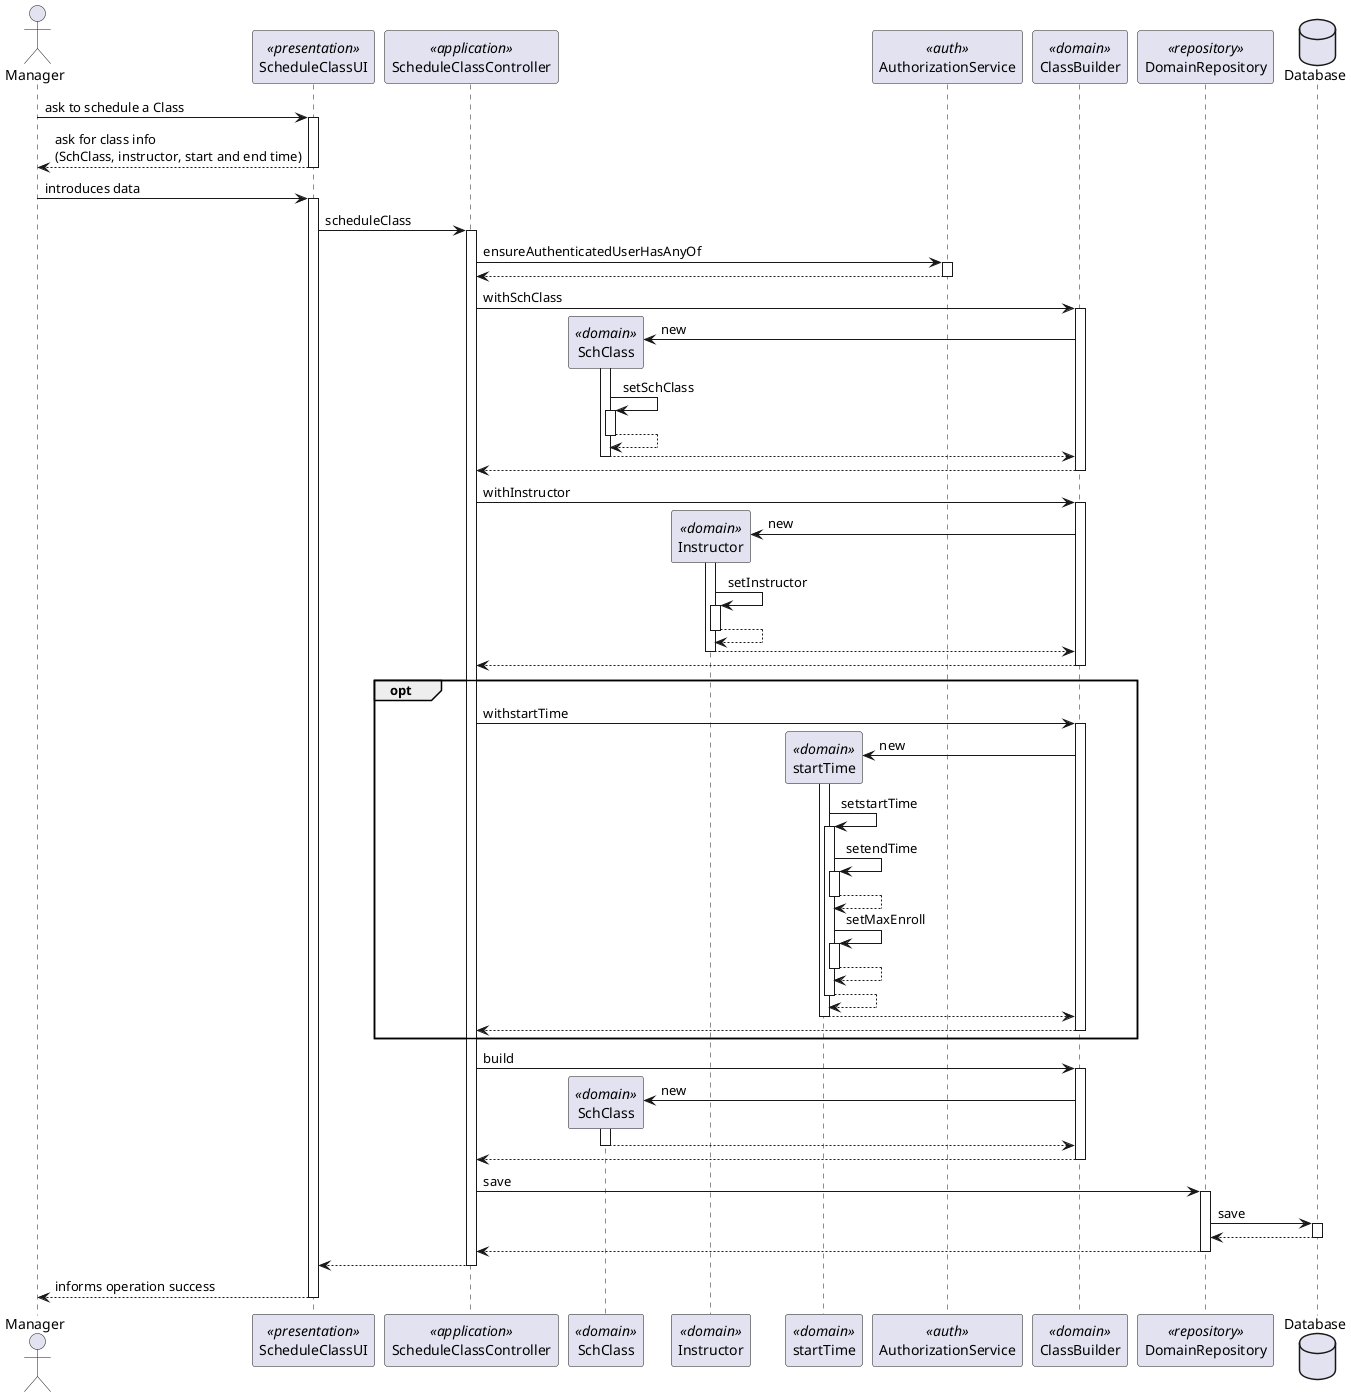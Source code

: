 @startuml
actor Manager as Actor
participant ScheduleClassUI as ScheduleClassUI <<presentation>>
participant ScheduleClassController as ScheduleClassController <<application>>
participant SchClass as SchClass <<domain>>
participant SchClass as SchClass <<domain>>
participant Instructor as Instructor <<domain>>
participant startTime as startTime <<domain>>
participant AuthorizationService as AuthorizationService <<auth>>
participant ClassBuilder as ClassBuilder <<domain>>
participant DomainRepository as DomainRepository <<repository>>


Actor -> ScheduleClassUI : ask to schedule a Class
activate ScheduleClassUI
ScheduleClassUI --> Actor : ask for class info\n(SchClass, instructor, start and end time)
deactivate ScheduleClassUI
Actor -> ScheduleClassUI : introduces data
activate ScheduleClassUI
ScheduleClassUI -> ScheduleClassController : scheduleClass
activate ScheduleClassController
ScheduleClassController -> AuthorizationService : ensureAuthenticatedUserHasAnyOf
activate AuthorizationService
AuthorizationService --> ScheduleClassController
deactivate AuthorizationService
ScheduleClassController -> ClassBuilder : withSchClass
activate ClassBuilder
create SchClass
ClassBuilder -> SchClass : new
activate SchClass
SchClass -> SchClass : setSchClass
activate SchClass
SchClass --> SchClass
deactivate SchClass
SchClass --> ClassBuilder
deactivate SchClass
ClassBuilder --> ScheduleClassController
deactivate ClassBuilder
ScheduleClassController -> ClassBuilder : withInstructor
activate ClassBuilder
create Instructor
ClassBuilder -> Instructor : new
activate Instructor
Instructor -> Instructor : setInstructor
activate Instructor
Instructor --> Instructor
deactivate Instructor
Instructor --> ClassBuilder
deactivate Instructor
ClassBuilder --> ScheduleClassController
deactivate ClassBuilder
opt
ScheduleClassController -> ClassBuilder : withstartTime
activate ClassBuilder
create startTime
ClassBuilder -> startTime : new
activate startTime
startTime -> startTime : setstartTime
activate startTime
startTime -> startTime : setendTime
activate startTime
startTime --> startTime
deactivate startTime
startTime -> startTime : setMaxEnroll
activate startTime
startTime --> startTime
deactivate startTime
startTime --> startTime
deactivate startTime
startTime --> ClassBuilder
deactivate startTime
ClassBuilder --> ScheduleClassController
deactivate ClassBuilder
end
ScheduleClassController -> ClassBuilder : build
activate ClassBuilder
create SchClass
ClassBuilder -> SchClass : new
activate SchClass
SchClass --> ClassBuilder
deactivate SchClass
ClassBuilder --> ScheduleClassController
deactivate ClassBuilder
ScheduleClassController -> DomainRepository : save
activate DomainRepository
database Database
DomainRepository -> Database : save
activate Database
Database --> DomainRepository
deactivate Database
DomainRepository --> ScheduleClassController
deactivate DomainRepository
ScheduleClassController --> ScheduleClassUI
deactivate ScheduleClassController
return informs operation success
@enduml
